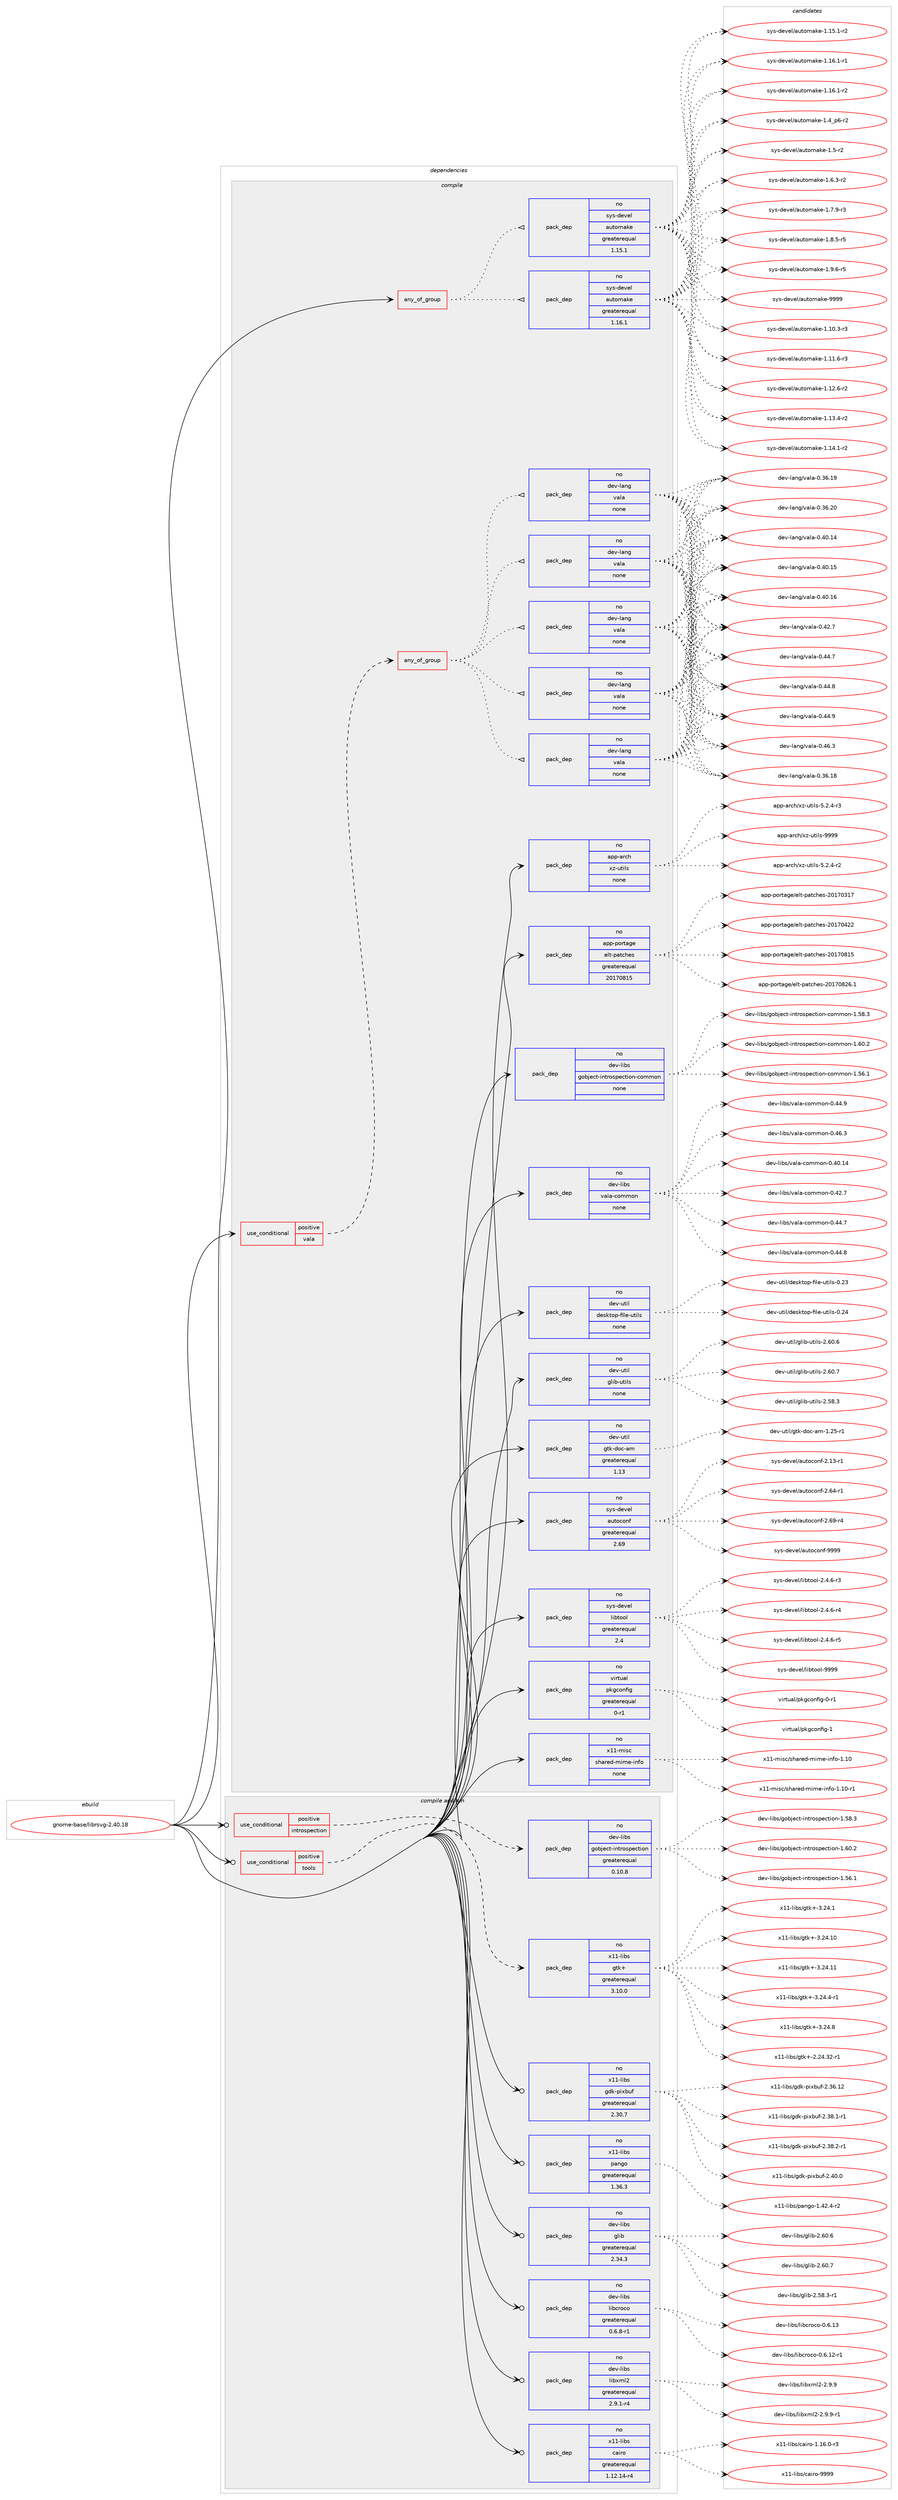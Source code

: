 digraph prolog {

# *************
# Graph options
# *************

newrank=true;
concentrate=true;
compound=true;
graph [rankdir=LR,fontname=Helvetica,fontsize=10,ranksep=1.5];#, ranksep=2.5, nodesep=0.2];
edge  [arrowhead=vee];
node  [fontname=Helvetica,fontsize=10];

# **********
# The ebuild
# **********

subgraph cluster_leftcol {
color=gray;
rank=same;
label=<<i>ebuild</i>>;
id [label="gnome-base/librsvg-2.40.18", color=red, width=4, href="../gnome-base/librsvg-2.40.18.svg"];
}

# ****************
# The dependencies
# ****************

subgraph cluster_midcol {
color=gray;
label=<<i>dependencies</i>>;
subgraph cluster_compile {
fillcolor="#eeeeee";
style=filled;
label=<<i>compile</i>>;
subgraph any12174 {
dependency746503 [label=<<TABLE BORDER="0" CELLBORDER="1" CELLSPACING="0" CELLPADDING="4"><TR><TD CELLPADDING="10">any_of_group</TD></TR></TABLE>>, shape=none, color=red];subgraph pack548233 {
dependency746504 [label=<<TABLE BORDER="0" CELLBORDER="1" CELLSPACING="0" CELLPADDING="4" WIDTH="220"><TR><TD ROWSPAN="6" CELLPADDING="30">pack_dep</TD></TR><TR><TD WIDTH="110">no</TD></TR><TR><TD>sys-devel</TD></TR><TR><TD>automake</TD></TR><TR><TD>greaterequal</TD></TR><TR><TD>1.16.1</TD></TR></TABLE>>, shape=none, color=blue];
}
dependency746503:e -> dependency746504:w [weight=20,style="dotted",arrowhead="oinv"];
subgraph pack548234 {
dependency746505 [label=<<TABLE BORDER="0" CELLBORDER="1" CELLSPACING="0" CELLPADDING="4" WIDTH="220"><TR><TD ROWSPAN="6" CELLPADDING="30">pack_dep</TD></TR><TR><TD WIDTH="110">no</TD></TR><TR><TD>sys-devel</TD></TR><TR><TD>automake</TD></TR><TR><TD>greaterequal</TD></TR><TR><TD>1.15.1</TD></TR></TABLE>>, shape=none, color=blue];
}
dependency746503:e -> dependency746505:w [weight=20,style="dotted",arrowhead="oinv"];
}
id:e -> dependency746503:w [weight=20,style="solid",arrowhead="vee"];
subgraph cond185702 {
dependency746506 [label=<<TABLE BORDER="0" CELLBORDER="1" CELLSPACING="0" CELLPADDING="4"><TR><TD ROWSPAN="3" CELLPADDING="10">use_conditional</TD></TR><TR><TD>positive</TD></TR><TR><TD>vala</TD></TR></TABLE>>, shape=none, color=red];
subgraph any12175 {
dependency746507 [label=<<TABLE BORDER="0" CELLBORDER="1" CELLSPACING="0" CELLPADDING="4"><TR><TD CELLPADDING="10">any_of_group</TD></TR></TABLE>>, shape=none, color=red];subgraph pack548235 {
dependency746508 [label=<<TABLE BORDER="0" CELLBORDER="1" CELLSPACING="0" CELLPADDING="4" WIDTH="220"><TR><TD ROWSPAN="6" CELLPADDING="30">pack_dep</TD></TR><TR><TD WIDTH="110">no</TD></TR><TR><TD>dev-lang</TD></TR><TR><TD>vala</TD></TR><TR><TD>none</TD></TR><TR><TD></TD></TR></TABLE>>, shape=none, color=blue];
}
dependency746507:e -> dependency746508:w [weight=20,style="dotted",arrowhead="oinv"];
subgraph pack548236 {
dependency746509 [label=<<TABLE BORDER="0" CELLBORDER="1" CELLSPACING="0" CELLPADDING="4" WIDTH="220"><TR><TD ROWSPAN="6" CELLPADDING="30">pack_dep</TD></TR><TR><TD WIDTH="110">no</TD></TR><TR><TD>dev-lang</TD></TR><TR><TD>vala</TD></TR><TR><TD>none</TD></TR><TR><TD></TD></TR></TABLE>>, shape=none, color=blue];
}
dependency746507:e -> dependency746509:w [weight=20,style="dotted",arrowhead="oinv"];
subgraph pack548237 {
dependency746510 [label=<<TABLE BORDER="0" CELLBORDER="1" CELLSPACING="0" CELLPADDING="4" WIDTH="220"><TR><TD ROWSPAN="6" CELLPADDING="30">pack_dep</TD></TR><TR><TD WIDTH="110">no</TD></TR><TR><TD>dev-lang</TD></TR><TR><TD>vala</TD></TR><TR><TD>none</TD></TR><TR><TD></TD></TR></TABLE>>, shape=none, color=blue];
}
dependency746507:e -> dependency746510:w [weight=20,style="dotted",arrowhead="oinv"];
subgraph pack548238 {
dependency746511 [label=<<TABLE BORDER="0" CELLBORDER="1" CELLSPACING="0" CELLPADDING="4" WIDTH="220"><TR><TD ROWSPAN="6" CELLPADDING="30">pack_dep</TD></TR><TR><TD WIDTH="110">no</TD></TR><TR><TD>dev-lang</TD></TR><TR><TD>vala</TD></TR><TR><TD>none</TD></TR><TR><TD></TD></TR></TABLE>>, shape=none, color=blue];
}
dependency746507:e -> dependency746511:w [weight=20,style="dotted",arrowhead="oinv"];
subgraph pack548239 {
dependency746512 [label=<<TABLE BORDER="0" CELLBORDER="1" CELLSPACING="0" CELLPADDING="4" WIDTH="220"><TR><TD ROWSPAN="6" CELLPADDING="30">pack_dep</TD></TR><TR><TD WIDTH="110">no</TD></TR><TR><TD>dev-lang</TD></TR><TR><TD>vala</TD></TR><TR><TD>none</TD></TR><TR><TD></TD></TR></TABLE>>, shape=none, color=blue];
}
dependency746507:e -> dependency746512:w [weight=20,style="dotted",arrowhead="oinv"];
}
dependency746506:e -> dependency746507:w [weight=20,style="dashed",arrowhead="vee"];
}
id:e -> dependency746506:w [weight=20,style="solid",arrowhead="vee"];
subgraph pack548240 {
dependency746513 [label=<<TABLE BORDER="0" CELLBORDER="1" CELLSPACING="0" CELLPADDING="4" WIDTH="220"><TR><TD ROWSPAN="6" CELLPADDING="30">pack_dep</TD></TR><TR><TD WIDTH="110">no</TD></TR><TR><TD>app-arch</TD></TR><TR><TD>xz-utils</TD></TR><TR><TD>none</TD></TR><TR><TD></TD></TR></TABLE>>, shape=none, color=blue];
}
id:e -> dependency746513:w [weight=20,style="solid",arrowhead="vee"];
subgraph pack548241 {
dependency746514 [label=<<TABLE BORDER="0" CELLBORDER="1" CELLSPACING="0" CELLPADDING="4" WIDTH="220"><TR><TD ROWSPAN="6" CELLPADDING="30">pack_dep</TD></TR><TR><TD WIDTH="110">no</TD></TR><TR><TD>app-portage</TD></TR><TR><TD>elt-patches</TD></TR><TR><TD>greaterequal</TD></TR><TR><TD>20170815</TD></TR></TABLE>>, shape=none, color=blue];
}
id:e -> dependency746514:w [weight=20,style="solid",arrowhead="vee"];
subgraph pack548242 {
dependency746515 [label=<<TABLE BORDER="0" CELLBORDER="1" CELLSPACING="0" CELLPADDING="4" WIDTH="220"><TR><TD ROWSPAN="6" CELLPADDING="30">pack_dep</TD></TR><TR><TD WIDTH="110">no</TD></TR><TR><TD>dev-libs</TD></TR><TR><TD>gobject-introspection-common</TD></TR><TR><TD>none</TD></TR><TR><TD></TD></TR></TABLE>>, shape=none, color=blue];
}
id:e -> dependency746515:w [weight=20,style="solid",arrowhead="vee"];
subgraph pack548243 {
dependency746516 [label=<<TABLE BORDER="0" CELLBORDER="1" CELLSPACING="0" CELLPADDING="4" WIDTH="220"><TR><TD ROWSPAN="6" CELLPADDING="30">pack_dep</TD></TR><TR><TD WIDTH="110">no</TD></TR><TR><TD>dev-libs</TD></TR><TR><TD>vala-common</TD></TR><TR><TD>none</TD></TR><TR><TD></TD></TR></TABLE>>, shape=none, color=blue];
}
id:e -> dependency746516:w [weight=20,style="solid",arrowhead="vee"];
subgraph pack548244 {
dependency746517 [label=<<TABLE BORDER="0" CELLBORDER="1" CELLSPACING="0" CELLPADDING="4" WIDTH="220"><TR><TD ROWSPAN="6" CELLPADDING="30">pack_dep</TD></TR><TR><TD WIDTH="110">no</TD></TR><TR><TD>dev-util</TD></TR><TR><TD>desktop-file-utils</TD></TR><TR><TD>none</TD></TR><TR><TD></TD></TR></TABLE>>, shape=none, color=blue];
}
id:e -> dependency746517:w [weight=20,style="solid",arrowhead="vee"];
subgraph pack548245 {
dependency746518 [label=<<TABLE BORDER="0" CELLBORDER="1" CELLSPACING="0" CELLPADDING="4" WIDTH="220"><TR><TD ROWSPAN="6" CELLPADDING="30">pack_dep</TD></TR><TR><TD WIDTH="110">no</TD></TR><TR><TD>dev-util</TD></TR><TR><TD>glib-utils</TD></TR><TR><TD>none</TD></TR><TR><TD></TD></TR></TABLE>>, shape=none, color=blue];
}
id:e -> dependency746518:w [weight=20,style="solid",arrowhead="vee"];
subgraph pack548246 {
dependency746519 [label=<<TABLE BORDER="0" CELLBORDER="1" CELLSPACING="0" CELLPADDING="4" WIDTH="220"><TR><TD ROWSPAN="6" CELLPADDING="30">pack_dep</TD></TR><TR><TD WIDTH="110">no</TD></TR><TR><TD>dev-util</TD></TR><TR><TD>gtk-doc-am</TD></TR><TR><TD>greaterequal</TD></TR><TR><TD>1.13</TD></TR></TABLE>>, shape=none, color=blue];
}
id:e -> dependency746519:w [weight=20,style="solid",arrowhead="vee"];
subgraph pack548247 {
dependency746520 [label=<<TABLE BORDER="0" CELLBORDER="1" CELLSPACING="0" CELLPADDING="4" WIDTH="220"><TR><TD ROWSPAN="6" CELLPADDING="30">pack_dep</TD></TR><TR><TD WIDTH="110">no</TD></TR><TR><TD>sys-devel</TD></TR><TR><TD>autoconf</TD></TR><TR><TD>greaterequal</TD></TR><TR><TD>2.69</TD></TR></TABLE>>, shape=none, color=blue];
}
id:e -> dependency746520:w [weight=20,style="solid",arrowhead="vee"];
subgraph pack548248 {
dependency746521 [label=<<TABLE BORDER="0" CELLBORDER="1" CELLSPACING="0" CELLPADDING="4" WIDTH="220"><TR><TD ROWSPAN="6" CELLPADDING="30">pack_dep</TD></TR><TR><TD WIDTH="110">no</TD></TR><TR><TD>sys-devel</TD></TR><TR><TD>libtool</TD></TR><TR><TD>greaterequal</TD></TR><TR><TD>2.4</TD></TR></TABLE>>, shape=none, color=blue];
}
id:e -> dependency746521:w [weight=20,style="solid",arrowhead="vee"];
subgraph pack548249 {
dependency746522 [label=<<TABLE BORDER="0" CELLBORDER="1" CELLSPACING="0" CELLPADDING="4" WIDTH="220"><TR><TD ROWSPAN="6" CELLPADDING="30">pack_dep</TD></TR><TR><TD WIDTH="110">no</TD></TR><TR><TD>virtual</TD></TR><TR><TD>pkgconfig</TD></TR><TR><TD>greaterequal</TD></TR><TR><TD>0-r1</TD></TR></TABLE>>, shape=none, color=blue];
}
id:e -> dependency746522:w [weight=20,style="solid",arrowhead="vee"];
subgraph pack548250 {
dependency746523 [label=<<TABLE BORDER="0" CELLBORDER="1" CELLSPACING="0" CELLPADDING="4" WIDTH="220"><TR><TD ROWSPAN="6" CELLPADDING="30">pack_dep</TD></TR><TR><TD WIDTH="110">no</TD></TR><TR><TD>x11-misc</TD></TR><TR><TD>shared-mime-info</TD></TR><TR><TD>none</TD></TR><TR><TD></TD></TR></TABLE>>, shape=none, color=blue];
}
id:e -> dependency746523:w [weight=20,style="solid",arrowhead="vee"];
}
subgraph cluster_compileandrun {
fillcolor="#eeeeee";
style=filled;
label=<<i>compile and run</i>>;
subgraph cond185703 {
dependency746524 [label=<<TABLE BORDER="0" CELLBORDER="1" CELLSPACING="0" CELLPADDING="4"><TR><TD ROWSPAN="3" CELLPADDING="10">use_conditional</TD></TR><TR><TD>positive</TD></TR><TR><TD>introspection</TD></TR></TABLE>>, shape=none, color=red];
subgraph pack548251 {
dependency746525 [label=<<TABLE BORDER="0" CELLBORDER="1" CELLSPACING="0" CELLPADDING="4" WIDTH="220"><TR><TD ROWSPAN="6" CELLPADDING="30">pack_dep</TD></TR><TR><TD WIDTH="110">no</TD></TR><TR><TD>dev-libs</TD></TR><TR><TD>gobject-introspection</TD></TR><TR><TD>greaterequal</TD></TR><TR><TD>0.10.8</TD></TR></TABLE>>, shape=none, color=blue];
}
dependency746524:e -> dependency746525:w [weight=20,style="dashed",arrowhead="vee"];
}
id:e -> dependency746524:w [weight=20,style="solid",arrowhead="odotvee"];
subgraph cond185704 {
dependency746526 [label=<<TABLE BORDER="0" CELLBORDER="1" CELLSPACING="0" CELLPADDING="4"><TR><TD ROWSPAN="3" CELLPADDING="10">use_conditional</TD></TR><TR><TD>positive</TD></TR><TR><TD>tools</TD></TR></TABLE>>, shape=none, color=red];
subgraph pack548252 {
dependency746527 [label=<<TABLE BORDER="0" CELLBORDER="1" CELLSPACING="0" CELLPADDING="4" WIDTH="220"><TR><TD ROWSPAN="6" CELLPADDING="30">pack_dep</TD></TR><TR><TD WIDTH="110">no</TD></TR><TR><TD>x11-libs</TD></TR><TR><TD>gtk+</TD></TR><TR><TD>greaterequal</TD></TR><TR><TD>3.10.0</TD></TR></TABLE>>, shape=none, color=blue];
}
dependency746526:e -> dependency746527:w [weight=20,style="dashed",arrowhead="vee"];
}
id:e -> dependency746526:w [weight=20,style="solid",arrowhead="odotvee"];
subgraph pack548253 {
dependency746528 [label=<<TABLE BORDER="0" CELLBORDER="1" CELLSPACING="0" CELLPADDING="4" WIDTH="220"><TR><TD ROWSPAN="6" CELLPADDING="30">pack_dep</TD></TR><TR><TD WIDTH="110">no</TD></TR><TR><TD>dev-libs</TD></TR><TR><TD>glib</TD></TR><TR><TD>greaterequal</TD></TR><TR><TD>2.34.3</TD></TR></TABLE>>, shape=none, color=blue];
}
id:e -> dependency746528:w [weight=20,style="solid",arrowhead="odotvee"];
subgraph pack548254 {
dependency746529 [label=<<TABLE BORDER="0" CELLBORDER="1" CELLSPACING="0" CELLPADDING="4" WIDTH="220"><TR><TD ROWSPAN="6" CELLPADDING="30">pack_dep</TD></TR><TR><TD WIDTH="110">no</TD></TR><TR><TD>dev-libs</TD></TR><TR><TD>libcroco</TD></TR><TR><TD>greaterequal</TD></TR><TR><TD>0.6.8-r1</TD></TR></TABLE>>, shape=none, color=blue];
}
id:e -> dependency746529:w [weight=20,style="solid",arrowhead="odotvee"];
subgraph pack548255 {
dependency746530 [label=<<TABLE BORDER="0" CELLBORDER="1" CELLSPACING="0" CELLPADDING="4" WIDTH="220"><TR><TD ROWSPAN="6" CELLPADDING="30">pack_dep</TD></TR><TR><TD WIDTH="110">no</TD></TR><TR><TD>dev-libs</TD></TR><TR><TD>libxml2</TD></TR><TR><TD>greaterequal</TD></TR><TR><TD>2.9.1-r4</TD></TR></TABLE>>, shape=none, color=blue];
}
id:e -> dependency746530:w [weight=20,style="solid",arrowhead="odotvee"];
subgraph pack548256 {
dependency746531 [label=<<TABLE BORDER="0" CELLBORDER="1" CELLSPACING="0" CELLPADDING="4" WIDTH="220"><TR><TD ROWSPAN="6" CELLPADDING="30">pack_dep</TD></TR><TR><TD WIDTH="110">no</TD></TR><TR><TD>x11-libs</TD></TR><TR><TD>cairo</TD></TR><TR><TD>greaterequal</TD></TR><TR><TD>1.12.14-r4</TD></TR></TABLE>>, shape=none, color=blue];
}
id:e -> dependency746531:w [weight=20,style="solid",arrowhead="odotvee"];
subgraph pack548257 {
dependency746532 [label=<<TABLE BORDER="0" CELLBORDER="1" CELLSPACING="0" CELLPADDING="4" WIDTH="220"><TR><TD ROWSPAN="6" CELLPADDING="30">pack_dep</TD></TR><TR><TD WIDTH="110">no</TD></TR><TR><TD>x11-libs</TD></TR><TR><TD>gdk-pixbuf</TD></TR><TR><TD>greaterequal</TD></TR><TR><TD>2.30.7</TD></TR></TABLE>>, shape=none, color=blue];
}
id:e -> dependency746532:w [weight=20,style="solid",arrowhead="odotvee"];
subgraph pack548258 {
dependency746533 [label=<<TABLE BORDER="0" CELLBORDER="1" CELLSPACING="0" CELLPADDING="4" WIDTH="220"><TR><TD ROWSPAN="6" CELLPADDING="30">pack_dep</TD></TR><TR><TD WIDTH="110">no</TD></TR><TR><TD>x11-libs</TD></TR><TR><TD>pango</TD></TR><TR><TD>greaterequal</TD></TR><TR><TD>1.36.3</TD></TR></TABLE>>, shape=none, color=blue];
}
id:e -> dependency746533:w [weight=20,style="solid",arrowhead="odotvee"];
}
subgraph cluster_run {
fillcolor="#eeeeee";
style=filled;
label=<<i>run</i>>;
}
}

# **************
# The candidates
# **************

subgraph cluster_choices {
rank=same;
color=gray;
label=<<i>candidates</i>>;

subgraph choice548233 {
color=black;
nodesep=1;
choice11512111545100101118101108479711711611110997107101454946494846514511451 [label="sys-devel/automake-1.10.3-r3", color=red, width=4,href="../sys-devel/automake-1.10.3-r3.svg"];
choice11512111545100101118101108479711711611110997107101454946494946544511451 [label="sys-devel/automake-1.11.6-r3", color=red, width=4,href="../sys-devel/automake-1.11.6-r3.svg"];
choice11512111545100101118101108479711711611110997107101454946495046544511450 [label="sys-devel/automake-1.12.6-r2", color=red, width=4,href="../sys-devel/automake-1.12.6-r2.svg"];
choice11512111545100101118101108479711711611110997107101454946495146524511450 [label="sys-devel/automake-1.13.4-r2", color=red, width=4,href="../sys-devel/automake-1.13.4-r2.svg"];
choice11512111545100101118101108479711711611110997107101454946495246494511450 [label="sys-devel/automake-1.14.1-r2", color=red, width=4,href="../sys-devel/automake-1.14.1-r2.svg"];
choice11512111545100101118101108479711711611110997107101454946495346494511450 [label="sys-devel/automake-1.15.1-r2", color=red, width=4,href="../sys-devel/automake-1.15.1-r2.svg"];
choice11512111545100101118101108479711711611110997107101454946495446494511449 [label="sys-devel/automake-1.16.1-r1", color=red, width=4,href="../sys-devel/automake-1.16.1-r1.svg"];
choice11512111545100101118101108479711711611110997107101454946495446494511450 [label="sys-devel/automake-1.16.1-r2", color=red, width=4,href="../sys-devel/automake-1.16.1-r2.svg"];
choice115121115451001011181011084797117116111109971071014549465295112544511450 [label="sys-devel/automake-1.4_p6-r2", color=red, width=4,href="../sys-devel/automake-1.4_p6-r2.svg"];
choice11512111545100101118101108479711711611110997107101454946534511450 [label="sys-devel/automake-1.5-r2", color=red, width=4,href="../sys-devel/automake-1.5-r2.svg"];
choice115121115451001011181011084797117116111109971071014549465446514511450 [label="sys-devel/automake-1.6.3-r2", color=red, width=4,href="../sys-devel/automake-1.6.3-r2.svg"];
choice115121115451001011181011084797117116111109971071014549465546574511451 [label="sys-devel/automake-1.7.9-r3", color=red, width=4,href="../sys-devel/automake-1.7.9-r3.svg"];
choice115121115451001011181011084797117116111109971071014549465646534511453 [label="sys-devel/automake-1.8.5-r5", color=red, width=4,href="../sys-devel/automake-1.8.5-r5.svg"];
choice115121115451001011181011084797117116111109971071014549465746544511453 [label="sys-devel/automake-1.9.6-r5", color=red, width=4,href="../sys-devel/automake-1.9.6-r5.svg"];
choice115121115451001011181011084797117116111109971071014557575757 [label="sys-devel/automake-9999", color=red, width=4,href="../sys-devel/automake-9999.svg"];
dependency746504:e -> choice11512111545100101118101108479711711611110997107101454946494846514511451:w [style=dotted,weight="100"];
dependency746504:e -> choice11512111545100101118101108479711711611110997107101454946494946544511451:w [style=dotted,weight="100"];
dependency746504:e -> choice11512111545100101118101108479711711611110997107101454946495046544511450:w [style=dotted,weight="100"];
dependency746504:e -> choice11512111545100101118101108479711711611110997107101454946495146524511450:w [style=dotted,weight="100"];
dependency746504:e -> choice11512111545100101118101108479711711611110997107101454946495246494511450:w [style=dotted,weight="100"];
dependency746504:e -> choice11512111545100101118101108479711711611110997107101454946495346494511450:w [style=dotted,weight="100"];
dependency746504:e -> choice11512111545100101118101108479711711611110997107101454946495446494511449:w [style=dotted,weight="100"];
dependency746504:e -> choice11512111545100101118101108479711711611110997107101454946495446494511450:w [style=dotted,weight="100"];
dependency746504:e -> choice115121115451001011181011084797117116111109971071014549465295112544511450:w [style=dotted,weight="100"];
dependency746504:e -> choice11512111545100101118101108479711711611110997107101454946534511450:w [style=dotted,weight="100"];
dependency746504:e -> choice115121115451001011181011084797117116111109971071014549465446514511450:w [style=dotted,weight="100"];
dependency746504:e -> choice115121115451001011181011084797117116111109971071014549465546574511451:w [style=dotted,weight="100"];
dependency746504:e -> choice115121115451001011181011084797117116111109971071014549465646534511453:w [style=dotted,weight="100"];
dependency746504:e -> choice115121115451001011181011084797117116111109971071014549465746544511453:w [style=dotted,weight="100"];
dependency746504:e -> choice115121115451001011181011084797117116111109971071014557575757:w [style=dotted,weight="100"];
}
subgraph choice548234 {
color=black;
nodesep=1;
choice11512111545100101118101108479711711611110997107101454946494846514511451 [label="sys-devel/automake-1.10.3-r3", color=red, width=4,href="../sys-devel/automake-1.10.3-r3.svg"];
choice11512111545100101118101108479711711611110997107101454946494946544511451 [label="sys-devel/automake-1.11.6-r3", color=red, width=4,href="../sys-devel/automake-1.11.6-r3.svg"];
choice11512111545100101118101108479711711611110997107101454946495046544511450 [label="sys-devel/automake-1.12.6-r2", color=red, width=4,href="../sys-devel/automake-1.12.6-r2.svg"];
choice11512111545100101118101108479711711611110997107101454946495146524511450 [label="sys-devel/automake-1.13.4-r2", color=red, width=4,href="../sys-devel/automake-1.13.4-r2.svg"];
choice11512111545100101118101108479711711611110997107101454946495246494511450 [label="sys-devel/automake-1.14.1-r2", color=red, width=4,href="../sys-devel/automake-1.14.1-r2.svg"];
choice11512111545100101118101108479711711611110997107101454946495346494511450 [label="sys-devel/automake-1.15.1-r2", color=red, width=4,href="../sys-devel/automake-1.15.1-r2.svg"];
choice11512111545100101118101108479711711611110997107101454946495446494511449 [label="sys-devel/automake-1.16.1-r1", color=red, width=4,href="../sys-devel/automake-1.16.1-r1.svg"];
choice11512111545100101118101108479711711611110997107101454946495446494511450 [label="sys-devel/automake-1.16.1-r2", color=red, width=4,href="../sys-devel/automake-1.16.1-r2.svg"];
choice115121115451001011181011084797117116111109971071014549465295112544511450 [label="sys-devel/automake-1.4_p6-r2", color=red, width=4,href="../sys-devel/automake-1.4_p6-r2.svg"];
choice11512111545100101118101108479711711611110997107101454946534511450 [label="sys-devel/automake-1.5-r2", color=red, width=4,href="../sys-devel/automake-1.5-r2.svg"];
choice115121115451001011181011084797117116111109971071014549465446514511450 [label="sys-devel/automake-1.6.3-r2", color=red, width=4,href="../sys-devel/automake-1.6.3-r2.svg"];
choice115121115451001011181011084797117116111109971071014549465546574511451 [label="sys-devel/automake-1.7.9-r3", color=red, width=4,href="../sys-devel/automake-1.7.9-r3.svg"];
choice115121115451001011181011084797117116111109971071014549465646534511453 [label="sys-devel/automake-1.8.5-r5", color=red, width=4,href="../sys-devel/automake-1.8.5-r5.svg"];
choice115121115451001011181011084797117116111109971071014549465746544511453 [label="sys-devel/automake-1.9.6-r5", color=red, width=4,href="../sys-devel/automake-1.9.6-r5.svg"];
choice115121115451001011181011084797117116111109971071014557575757 [label="sys-devel/automake-9999", color=red, width=4,href="../sys-devel/automake-9999.svg"];
dependency746505:e -> choice11512111545100101118101108479711711611110997107101454946494846514511451:w [style=dotted,weight="100"];
dependency746505:e -> choice11512111545100101118101108479711711611110997107101454946494946544511451:w [style=dotted,weight="100"];
dependency746505:e -> choice11512111545100101118101108479711711611110997107101454946495046544511450:w [style=dotted,weight="100"];
dependency746505:e -> choice11512111545100101118101108479711711611110997107101454946495146524511450:w [style=dotted,weight="100"];
dependency746505:e -> choice11512111545100101118101108479711711611110997107101454946495246494511450:w [style=dotted,weight="100"];
dependency746505:e -> choice11512111545100101118101108479711711611110997107101454946495346494511450:w [style=dotted,weight="100"];
dependency746505:e -> choice11512111545100101118101108479711711611110997107101454946495446494511449:w [style=dotted,weight="100"];
dependency746505:e -> choice11512111545100101118101108479711711611110997107101454946495446494511450:w [style=dotted,weight="100"];
dependency746505:e -> choice115121115451001011181011084797117116111109971071014549465295112544511450:w [style=dotted,weight="100"];
dependency746505:e -> choice11512111545100101118101108479711711611110997107101454946534511450:w [style=dotted,weight="100"];
dependency746505:e -> choice115121115451001011181011084797117116111109971071014549465446514511450:w [style=dotted,weight="100"];
dependency746505:e -> choice115121115451001011181011084797117116111109971071014549465546574511451:w [style=dotted,weight="100"];
dependency746505:e -> choice115121115451001011181011084797117116111109971071014549465646534511453:w [style=dotted,weight="100"];
dependency746505:e -> choice115121115451001011181011084797117116111109971071014549465746544511453:w [style=dotted,weight="100"];
dependency746505:e -> choice115121115451001011181011084797117116111109971071014557575757:w [style=dotted,weight="100"];
}
subgraph choice548235 {
color=black;
nodesep=1;
choice10010111845108971101034711897108974548465154464956 [label="dev-lang/vala-0.36.18", color=red, width=4,href="../dev-lang/vala-0.36.18.svg"];
choice10010111845108971101034711897108974548465154464957 [label="dev-lang/vala-0.36.19", color=red, width=4,href="../dev-lang/vala-0.36.19.svg"];
choice10010111845108971101034711897108974548465154465048 [label="dev-lang/vala-0.36.20", color=red, width=4,href="../dev-lang/vala-0.36.20.svg"];
choice10010111845108971101034711897108974548465248464952 [label="dev-lang/vala-0.40.14", color=red, width=4,href="../dev-lang/vala-0.40.14.svg"];
choice10010111845108971101034711897108974548465248464953 [label="dev-lang/vala-0.40.15", color=red, width=4,href="../dev-lang/vala-0.40.15.svg"];
choice10010111845108971101034711897108974548465248464954 [label="dev-lang/vala-0.40.16", color=red, width=4,href="../dev-lang/vala-0.40.16.svg"];
choice100101118451089711010347118971089745484652504655 [label="dev-lang/vala-0.42.7", color=red, width=4,href="../dev-lang/vala-0.42.7.svg"];
choice100101118451089711010347118971089745484652524655 [label="dev-lang/vala-0.44.7", color=red, width=4,href="../dev-lang/vala-0.44.7.svg"];
choice100101118451089711010347118971089745484652524656 [label="dev-lang/vala-0.44.8", color=red, width=4,href="../dev-lang/vala-0.44.8.svg"];
choice100101118451089711010347118971089745484652524657 [label="dev-lang/vala-0.44.9", color=red, width=4,href="../dev-lang/vala-0.44.9.svg"];
choice100101118451089711010347118971089745484652544651 [label="dev-lang/vala-0.46.3", color=red, width=4,href="../dev-lang/vala-0.46.3.svg"];
dependency746508:e -> choice10010111845108971101034711897108974548465154464956:w [style=dotted,weight="100"];
dependency746508:e -> choice10010111845108971101034711897108974548465154464957:w [style=dotted,weight="100"];
dependency746508:e -> choice10010111845108971101034711897108974548465154465048:w [style=dotted,weight="100"];
dependency746508:e -> choice10010111845108971101034711897108974548465248464952:w [style=dotted,weight="100"];
dependency746508:e -> choice10010111845108971101034711897108974548465248464953:w [style=dotted,weight="100"];
dependency746508:e -> choice10010111845108971101034711897108974548465248464954:w [style=dotted,weight="100"];
dependency746508:e -> choice100101118451089711010347118971089745484652504655:w [style=dotted,weight="100"];
dependency746508:e -> choice100101118451089711010347118971089745484652524655:w [style=dotted,weight="100"];
dependency746508:e -> choice100101118451089711010347118971089745484652524656:w [style=dotted,weight="100"];
dependency746508:e -> choice100101118451089711010347118971089745484652524657:w [style=dotted,weight="100"];
dependency746508:e -> choice100101118451089711010347118971089745484652544651:w [style=dotted,weight="100"];
}
subgraph choice548236 {
color=black;
nodesep=1;
choice10010111845108971101034711897108974548465154464956 [label="dev-lang/vala-0.36.18", color=red, width=4,href="../dev-lang/vala-0.36.18.svg"];
choice10010111845108971101034711897108974548465154464957 [label="dev-lang/vala-0.36.19", color=red, width=4,href="../dev-lang/vala-0.36.19.svg"];
choice10010111845108971101034711897108974548465154465048 [label="dev-lang/vala-0.36.20", color=red, width=4,href="../dev-lang/vala-0.36.20.svg"];
choice10010111845108971101034711897108974548465248464952 [label="dev-lang/vala-0.40.14", color=red, width=4,href="../dev-lang/vala-0.40.14.svg"];
choice10010111845108971101034711897108974548465248464953 [label="dev-lang/vala-0.40.15", color=red, width=4,href="../dev-lang/vala-0.40.15.svg"];
choice10010111845108971101034711897108974548465248464954 [label="dev-lang/vala-0.40.16", color=red, width=4,href="../dev-lang/vala-0.40.16.svg"];
choice100101118451089711010347118971089745484652504655 [label="dev-lang/vala-0.42.7", color=red, width=4,href="../dev-lang/vala-0.42.7.svg"];
choice100101118451089711010347118971089745484652524655 [label="dev-lang/vala-0.44.7", color=red, width=4,href="../dev-lang/vala-0.44.7.svg"];
choice100101118451089711010347118971089745484652524656 [label="dev-lang/vala-0.44.8", color=red, width=4,href="../dev-lang/vala-0.44.8.svg"];
choice100101118451089711010347118971089745484652524657 [label="dev-lang/vala-0.44.9", color=red, width=4,href="../dev-lang/vala-0.44.9.svg"];
choice100101118451089711010347118971089745484652544651 [label="dev-lang/vala-0.46.3", color=red, width=4,href="../dev-lang/vala-0.46.3.svg"];
dependency746509:e -> choice10010111845108971101034711897108974548465154464956:w [style=dotted,weight="100"];
dependency746509:e -> choice10010111845108971101034711897108974548465154464957:w [style=dotted,weight="100"];
dependency746509:e -> choice10010111845108971101034711897108974548465154465048:w [style=dotted,weight="100"];
dependency746509:e -> choice10010111845108971101034711897108974548465248464952:w [style=dotted,weight="100"];
dependency746509:e -> choice10010111845108971101034711897108974548465248464953:w [style=dotted,weight="100"];
dependency746509:e -> choice10010111845108971101034711897108974548465248464954:w [style=dotted,weight="100"];
dependency746509:e -> choice100101118451089711010347118971089745484652504655:w [style=dotted,weight="100"];
dependency746509:e -> choice100101118451089711010347118971089745484652524655:w [style=dotted,weight="100"];
dependency746509:e -> choice100101118451089711010347118971089745484652524656:w [style=dotted,weight="100"];
dependency746509:e -> choice100101118451089711010347118971089745484652524657:w [style=dotted,weight="100"];
dependency746509:e -> choice100101118451089711010347118971089745484652544651:w [style=dotted,weight="100"];
}
subgraph choice548237 {
color=black;
nodesep=1;
choice10010111845108971101034711897108974548465154464956 [label="dev-lang/vala-0.36.18", color=red, width=4,href="../dev-lang/vala-0.36.18.svg"];
choice10010111845108971101034711897108974548465154464957 [label="dev-lang/vala-0.36.19", color=red, width=4,href="../dev-lang/vala-0.36.19.svg"];
choice10010111845108971101034711897108974548465154465048 [label="dev-lang/vala-0.36.20", color=red, width=4,href="../dev-lang/vala-0.36.20.svg"];
choice10010111845108971101034711897108974548465248464952 [label="dev-lang/vala-0.40.14", color=red, width=4,href="../dev-lang/vala-0.40.14.svg"];
choice10010111845108971101034711897108974548465248464953 [label="dev-lang/vala-0.40.15", color=red, width=4,href="../dev-lang/vala-0.40.15.svg"];
choice10010111845108971101034711897108974548465248464954 [label="dev-lang/vala-0.40.16", color=red, width=4,href="../dev-lang/vala-0.40.16.svg"];
choice100101118451089711010347118971089745484652504655 [label="dev-lang/vala-0.42.7", color=red, width=4,href="../dev-lang/vala-0.42.7.svg"];
choice100101118451089711010347118971089745484652524655 [label="dev-lang/vala-0.44.7", color=red, width=4,href="../dev-lang/vala-0.44.7.svg"];
choice100101118451089711010347118971089745484652524656 [label="dev-lang/vala-0.44.8", color=red, width=4,href="../dev-lang/vala-0.44.8.svg"];
choice100101118451089711010347118971089745484652524657 [label="dev-lang/vala-0.44.9", color=red, width=4,href="../dev-lang/vala-0.44.9.svg"];
choice100101118451089711010347118971089745484652544651 [label="dev-lang/vala-0.46.3", color=red, width=4,href="../dev-lang/vala-0.46.3.svg"];
dependency746510:e -> choice10010111845108971101034711897108974548465154464956:w [style=dotted,weight="100"];
dependency746510:e -> choice10010111845108971101034711897108974548465154464957:w [style=dotted,weight="100"];
dependency746510:e -> choice10010111845108971101034711897108974548465154465048:w [style=dotted,weight="100"];
dependency746510:e -> choice10010111845108971101034711897108974548465248464952:w [style=dotted,weight="100"];
dependency746510:e -> choice10010111845108971101034711897108974548465248464953:w [style=dotted,weight="100"];
dependency746510:e -> choice10010111845108971101034711897108974548465248464954:w [style=dotted,weight="100"];
dependency746510:e -> choice100101118451089711010347118971089745484652504655:w [style=dotted,weight="100"];
dependency746510:e -> choice100101118451089711010347118971089745484652524655:w [style=dotted,weight="100"];
dependency746510:e -> choice100101118451089711010347118971089745484652524656:w [style=dotted,weight="100"];
dependency746510:e -> choice100101118451089711010347118971089745484652524657:w [style=dotted,weight="100"];
dependency746510:e -> choice100101118451089711010347118971089745484652544651:w [style=dotted,weight="100"];
}
subgraph choice548238 {
color=black;
nodesep=1;
choice10010111845108971101034711897108974548465154464956 [label="dev-lang/vala-0.36.18", color=red, width=4,href="../dev-lang/vala-0.36.18.svg"];
choice10010111845108971101034711897108974548465154464957 [label="dev-lang/vala-0.36.19", color=red, width=4,href="../dev-lang/vala-0.36.19.svg"];
choice10010111845108971101034711897108974548465154465048 [label="dev-lang/vala-0.36.20", color=red, width=4,href="../dev-lang/vala-0.36.20.svg"];
choice10010111845108971101034711897108974548465248464952 [label="dev-lang/vala-0.40.14", color=red, width=4,href="../dev-lang/vala-0.40.14.svg"];
choice10010111845108971101034711897108974548465248464953 [label="dev-lang/vala-0.40.15", color=red, width=4,href="../dev-lang/vala-0.40.15.svg"];
choice10010111845108971101034711897108974548465248464954 [label="dev-lang/vala-0.40.16", color=red, width=4,href="../dev-lang/vala-0.40.16.svg"];
choice100101118451089711010347118971089745484652504655 [label="dev-lang/vala-0.42.7", color=red, width=4,href="../dev-lang/vala-0.42.7.svg"];
choice100101118451089711010347118971089745484652524655 [label="dev-lang/vala-0.44.7", color=red, width=4,href="../dev-lang/vala-0.44.7.svg"];
choice100101118451089711010347118971089745484652524656 [label="dev-lang/vala-0.44.8", color=red, width=4,href="../dev-lang/vala-0.44.8.svg"];
choice100101118451089711010347118971089745484652524657 [label="dev-lang/vala-0.44.9", color=red, width=4,href="../dev-lang/vala-0.44.9.svg"];
choice100101118451089711010347118971089745484652544651 [label="dev-lang/vala-0.46.3", color=red, width=4,href="../dev-lang/vala-0.46.3.svg"];
dependency746511:e -> choice10010111845108971101034711897108974548465154464956:w [style=dotted,weight="100"];
dependency746511:e -> choice10010111845108971101034711897108974548465154464957:w [style=dotted,weight="100"];
dependency746511:e -> choice10010111845108971101034711897108974548465154465048:w [style=dotted,weight="100"];
dependency746511:e -> choice10010111845108971101034711897108974548465248464952:w [style=dotted,weight="100"];
dependency746511:e -> choice10010111845108971101034711897108974548465248464953:w [style=dotted,weight="100"];
dependency746511:e -> choice10010111845108971101034711897108974548465248464954:w [style=dotted,weight="100"];
dependency746511:e -> choice100101118451089711010347118971089745484652504655:w [style=dotted,weight="100"];
dependency746511:e -> choice100101118451089711010347118971089745484652524655:w [style=dotted,weight="100"];
dependency746511:e -> choice100101118451089711010347118971089745484652524656:w [style=dotted,weight="100"];
dependency746511:e -> choice100101118451089711010347118971089745484652524657:w [style=dotted,weight="100"];
dependency746511:e -> choice100101118451089711010347118971089745484652544651:w [style=dotted,weight="100"];
}
subgraph choice548239 {
color=black;
nodesep=1;
choice10010111845108971101034711897108974548465154464956 [label="dev-lang/vala-0.36.18", color=red, width=4,href="../dev-lang/vala-0.36.18.svg"];
choice10010111845108971101034711897108974548465154464957 [label="dev-lang/vala-0.36.19", color=red, width=4,href="../dev-lang/vala-0.36.19.svg"];
choice10010111845108971101034711897108974548465154465048 [label="dev-lang/vala-0.36.20", color=red, width=4,href="../dev-lang/vala-0.36.20.svg"];
choice10010111845108971101034711897108974548465248464952 [label="dev-lang/vala-0.40.14", color=red, width=4,href="../dev-lang/vala-0.40.14.svg"];
choice10010111845108971101034711897108974548465248464953 [label="dev-lang/vala-0.40.15", color=red, width=4,href="../dev-lang/vala-0.40.15.svg"];
choice10010111845108971101034711897108974548465248464954 [label="dev-lang/vala-0.40.16", color=red, width=4,href="../dev-lang/vala-0.40.16.svg"];
choice100101118451089711010347118971089745484652504655 [label="dev-lang/vala-0.42.7", color=red, width=4,href="../dev-lang/vala-0.42.7.svg"];
choice100101118451089711010347118971089745484652524655 [label="dev-lang/vala-0.44.7", color=red, width=4,href="../dev-lang/vala-0.44.7.svg"];
choice100101118451089711010347118971089745484652524656 [label="dev-lang/vala-0.44.8", color=red, width=4,href="../dev-lang/vala-0.44.8.svg"];
choice100101118451089711010347118971089745484652524657 [label="dev-lang/vala-0.44.9", color=red, width=4,href="../dev-lang/vala-0.44.9.svg"];
choice100101118451089711010347118971089745484652544651 [label="dev-lang/vala-0.46.3", color=red, width=4,href="../dev-lang/vala-0.46.3.svg"];
dependency746512:e -> choice10010111845108971101034711897108974548465154464956:w [style=dotted,weight="100"];
dependency746512:e -> choice10010111845108971101034711897108974548465154464957:w [style=dotted,weight="100"];
dependency746512:e -> choice10010111845108971101034711897108974548465154465048:w [style=dotted,weight="100"];
dependency746512:e -> choice10010111845108971101034711897108974548465248464952:w [style=dotted,weight="100"];
dependency746512:e -> choice10010111845108971101034711897108974548465248464953:w [style=dotted,weight="100"];
dependency746512:e -> choice10010111845108971101034711897108974548465248464954:w [style=dotted,weight="100"];
dependency746512:e -> choice100101118451089711010347118971089745484652504655:w [style=dotted,weight="100"];
dependency746512:e -> choice100101118451089711010347118971089745484652524655:w [style=dotted,weight="100"];
dependency746512:e -> choice100101118451089711010347118971089745484652524656:w [style=dotted,weight="100"];
dependency746512:e -> choice100101118451089711010347118971089745484652524657:w [style=dotted,weight="100"];
dependency746512:e -> choice100101118451089711010347118971089745484652544651:w [style=dotted,weight="100"];
}
subgraph choice548240 {
color=black;
nodesep=1;
choice9711211245971149910447120122451171161051081154553465046524511450 [label="app-arch/xz-utils-5.2.4-r2", color=red, width=4,href="../app-arch/xz-utils-5.2.4-r2.svg"];
choice9711211245971149910447120122451171161051081154553465046524511451 [label="app-arch/xz-utils-5.2.4-r3", color=red, width=4,href="../app-arch/xz-utils-5.2.4-r3.svg"];
choice9711211245971149910447120122451171161051081154557575757 [label="app-arch/xz-utils-9999", color=red, width=4,href="../app-arch/xz-utils-9999.svg"];
dependency746513:e -> choice9711211245971149910447120122451171161051081154553465046524511450:w [style=dotted,weight="100"];
dependency746513:e -> choice9711211245971149910447120122451171161051081154553465046524511451:w [style=dotted,weight="100"];
dependency746513:e -> choice9711211245971149910447120122451171161051081154557575757:w [style=dotted,weight="100"];
}
subgraph choice548241 {
color=black;
nodesep=1;
choice97112112451121111141169710310147101108116451129711699104101115455048495548514955 [label="app-portage/elt-patches-20170317", color=red, width=4,href="../app-portage/elt-patches-20170317.svg"];
choice97112112451121111141169710310147101108116451129711699104101115455048495548525050 [label="app-portage/elt-patches-20170422", color=red, width=4,href="../app-portage/elt-patches-20170422.svg"];
choice97112112451121111141169710310147101108116451129711699104101115455048495548564953 [label="app-portage/elt-patches-20170815", color=red, width=4,href="../app-portage/elt-patches-20170815.svg"];
choice971121124511211111411697103101471011081164511297116991041011154550484955485650544649 [label="app-portage/elt-patches-20170826.1", color=red, width=4,href="../app-portage/elt-patches-20170826.1.svg"];
dependency746514:e -> choice97112112451121111141169710310147101108116451129711699104101115455048495548514955:w [style=dotted,weight="100"];
dependency746514:e -> choice97112112451121111141169710310147101108116451129711699104101115455048495548525050:w [style=dotted,weight="100"];
dependency746514:e -> choice97112112451121111141169710310147101108116451129711699104101115455048495548564953:w [style=dotted,weight="100"];
dependency746514:e -> choice971121124511211111411697103101471011081164511297116991041011154550484955485650544649:w [style=dotted,weight="100"];
}
subgraph choice548242 {
color=black;
nodesep=1;
choice10010111845108105981154710311198106101991164510511011611411111511210199116105111110459911110910911111045494653544649 [label="dev-libs/gobject-introspection-common-1.56.1", color=red, width=4,href="../dev-libs/gobject-introspection-common-1.56.1.svg"];
choice10010111845108105981154710311198106101991164510511011611411111511210199116105111110459911110910911111045494653564651 [label="dev-libs/gobject-introspection-common-1.58.3", color=red, width=4,href="../dev-libs/gobject-introspection-common-1.58.3.svg"];
choice10010111845108105981154710311198106101991164510511011611411111511210199116105111110459911110910911111045494654484650 [label="dev-libs/gobject-introspection-common-1.60.2", color=red, width=4,href="../dev-libs/gobject-introspection-common-1.60.2.svg"];
dependency746515:e -> choice10010111845108105981154710311198106101991164510511011611411111511210199116105111110459911110910911111045494653544649:w [style=dotted,weight="100"];
dependency746515:e -> choice10010111845108105981154710311198106101991164510511011611411111511210199116105111110459911110910911111045494653564651:w [style=dotted,weight="100"];
dependency746515:e -> choice10010111845108105981154710311198106101991164510511011611411111511210199116105111110459911110910911111045494654484650:w [style=dotted,weight="100"];
}
subgraph choice548243 {
color=black;
nodesep=1;
choice100101118451081059811547118971089745991111091091111104548465248464952 [label="dev-libs/vala-common-0.40.14", color=red, width=4,href="../dev-libs/vala-common-0.40.14.svg"];
choice1001011184510810598115471189710897459911110910911111045484652504655 [label="dev-libs/vala-common-0.42.7", color=red, width=4,href="../dev-libs/vala-common-0.42.7.svg"];
choice1001011184510810598115471189710897459911110910911111045484652524655 [label="dev-libs/vala-common-0.44.7", color=red, width=4,href="../dev-libs/vala-common-0.44.7.svg"];
choice1001011184510810598115471189710897459911110910911111045484652524656 [label="dev-libs/vala-common-0.44.8", color=red, width=4,href="../dev-libs/vala-common-0.44.8.svg"];
choice1001011184510810598115471189710897459911110910911111045484652524657 [label="dev-libs/vala-common-0.44.9", color=red, width=4,href="../dev-libs/vala-common-0.44.9.svg"];
choice1001011184510810598115471189710897459911110910911111045484652544651 [label="dev-libs/vala-common-0.46.3", color=red, width=4,href="../dev-libs/vala-common-0.46.3.svg"];
dependency746516:e -> choice100101118451081059811547118971089745991111091091111104548465248464952:w [style=dotted,weight="100"];
dependency746516:e -> choice1001011184510810598115471189710897459911110910911111045484652504655:w [style=dotted,weight="100"];
dependency746516:e -> choice1001011184510810598115471189710897459911110910911111045484652524655:w [style=dotted,weight="100"];
dependency746516:e -> choice1001011184510810598115471189710897459911110910911111045484652524656:w [style=dotted,weight="100"];
dependency746516:e -> choice1001011184510810598115471189710897459911110910911111045484652524657:w [style=dotted,weight="100"];
dependency746516:e -> choice1001011184510810598115471189710897459911110910911111045484652544651:w [style=dotted,weight="100"];
}
subgraph choice548244 {
color=black;
nodesep=1;
choice100101118451171161051084710010111510711611111245102105108101451171161051081154548465051 [label="dev-util/desktop-file-utils-0.23", color=red, width=4,href="../dev-util/desktop-file-utils-0.23.svg"];
choice100101118451171161051084710010111510711611111245102105108101451171161051081154548465052 [label="dev-util/desktop-file-utils-0.24", color=red, width=4,href="../dev-util/desktop-file-utils-0.24.svg"];
dependency746517:e -> choice100101118451171161051084710010111510711611111245102105108101451171161051081154548465051:w [style=dotted,weight="100"];
dependency746517:e -> choice100101118451171161051084710010111510711611111245102105108101451171161051081154548465052:w [style=dotted,weight="100"];
}
subgraph choice548245 {
color=black;
nodesep=1;
choice1001011184511711610510847103108105984511711610510811545504653564651 [label="dev-util/glib-utils-2.58.3", color=red, width=4,href="../dev-util/glib-utils-2.58.3.svg"];
choice1001011184511711610510847103108105984511711610510811545504654484654 [label="dev-util/glib-utils-2.60.6", color=red, width=4,href="../dev-util/glib-utils-2.60.6.svg"];
choice1001011184511711610510847103108105984511711610510811545504654484655 [label="dev-util/glib-utils-2.60.7", color=red, width=4,href="../dev-util/glib-utils-2.60.7.svg"];
dependency746518:e -> choice1001011184511711610510847103108105984511711610510811545504653564651:w [style=dotted,weight="100"];
dependency746518:e -> choice1001011184511711610510847103108105984511711610510811545504654484654:w [style=dotted,weight="100"];
dependency746518:e -> choice1001011184511711610510847103108105984511711610510811545504654484655:w [style=dotted,weight="100"];
}
subgraph choice548246 {
color=black;
nodesep=1;
choice10010111845117116105108471031161074510011199459710945494650534511449 [label="dev-util/gtk-doc-am-1.25-r1", color=red, width=4,href="../dev-util/gtk-doc-am-1.25-r1.svg"];
dependency746519:e -> choice10010111845117116105108471031161074510011199459710945494650534511449:w [style=dotted,weight="100"];
}
subgraph choice548247 {
color=black;
nodesep=1;
choice1151211154510010111810110847971171161119911111010245504649514511449 [label="sys-devel/autoconf-2.13-r1", color=red, width=4,href="../sys-devel/autoconf-2.13-r1.svg"];
choice1151211154510010111810110847971171161119911111010245504654524511449 [label="sys-devel/autoconf-2.64-r1", color=red, width=4,href="../sys-devel/autoconf-2.64-r1.svg"];
choice1151211154510010111810110847971171161119911111010245504654574511452 [label="sys-devel/autoconf-2.69-r4", color=red, width=4,href="../sys-devel/autoconf-2.69-r4.svg"];
choice115121115451001011181011084797117116111991111101024557575757 [label="sys-devel/autoconf-9999", color=red, width=4,href="../sys-devel/autoconf-9999.svg"];
dependency746520:e -> choice1151211154510010111810110847971171161119911111010245504649514511449:w [style=dotted,weight="100"];
dependency746520:e -> choice1151211154510010111810110847971171161119911111010245504654524511449:w [style=dotted,weight="100"];
dependency746520:e -> choice1151211154510010111810110847971171161119911111010245504654574511452:w [style=dotted,weight="100"];
dependency746520:e -> choice115121115451001011181011084797117116111991111101024557575757:w [style=dotted,weight="100"];
}
subgraph choice548248 {
color=black;
nodesep=1;
choice1151211154510010111810110847108105981161111111084550465246544511451 [label="sys-devel/libtool-2.4.6-r3", color=red, width=4,href="../sys-devel/libtool-2.4.6-r3.svg"];
choice1151211154510010111810110847108105981161111111084550465246544511452 [label="sys-devel/libtool-2.4.6-r4", color=red, width=4,href="../sys-devel/libtool-2.4.6-r4.svg"];
choice1151211154510010111810110847108105981161111111084550465246544511453 [label="sys-devel/libtool-2.4.6-r5", color=red, width=4,href="../sys-devel/libtool-2.4.6-r5.svg"];
choice1151211154510010111810110847108105981161111111084557575757 [label="sys-devel/libtool-9999", color=red, width=4,href="../sys-devel/libtool-9999.svg"];
dependency746521:e -> choice1151211154510010111810110847108105981161111111084550465246544511451:w [style=dotted,weight="100"];
dependency746521:e -> choice1151211154510010111810110847108105981161111111084550465246544511452:w [style=dotted,weight="100"];
dependency746521:e -> choice1151211154510010111810110847108105981161111111084550465246544511453:w [style=dotted,weight="100"];
dependency746521:e -> choice1151211154510010111810110847108105981161111111084557575757:w [style=dotted,weight="100"];
}
subgraph choice548249 {
color=black;
nodesep=1;
choice11810511411611797108471121071039911111010210510345484511449 [label="virtual/pkgconfig-0-r1", color=red, width=4,href="../virtual/pkgconfig-0-r1.svg"];
choice1181051141161179710847112107103991111101021051034549 [label="virtual/pkgconfig-1", color=red, width=4,href="../virtual/pkgconfig-1.svg"];
dependency746522:e -> choice11810511411611797108471121071039911111010210510345484511449:w [style=dotted,weight="100"];
dependency746522:e -> choice1181051141161179710847112107103991111101021051034549:w [style=dotted,weight="100"];
}
subgraph choice548250 {
color=black;
nodesep=1;
choice12049494510910511599471151049711410110045109105109101451051101021114549464948 [label="x11-misc/shared-mime-info-1.10", color=red, width=4,href="../x11-misc/shared-mime-info-1.10.svg"];
choice120494945109105115994711510497114101100451091051091014510511010211145494649484511449 [label="x11-misc/shared-mime-info-1.10-r1", color=red, width=4,href="../x11-misc/shared-mime-info-1.10-r1.svg"];
dependency746523:e -> choice12049494510910511599471151049711410110045109105109101451051101021114549464948:w [style=dotted,weight="100"];
dependency746523:e -> choice120494945109105115994711510497114101100451091051091014510511010211145494649484511449:w [style=dotted,weight="100"];
}
subgraph choice548251 {
color=black;
nodesep=1;
choice1001011184510810598115471031119810610199116451051101161141111151121019911610511111045494653544649 [label="dev-libs/gobject-introspection-1.56.1", color=red, width=4,href="../dev-libs/gobject-introspection-1.56.1.svg"];
choice1001011184510810598115471031119810610199116451051101161141111151121019911610511111045494653564651 [label="dev-libs/gobject-introspection-1.58.3", color=red, width=4,href="../dev-libs/gobject-introspection-1.58.3.svg"];
choice1001011184510810598115471031119810610199116451051101161141111151121019911610511111045494654484650 [label="dev-libs/gobject-introspection-1.60.2", color=red, width=4,href="../dev-libs/gobject-introspection-1.60.2.svg"];
dependency746525:e -> choice1001011184510810598115471031119810610199116451051101161141111151121019911610511111045494653544649:w [style=dotted,weight="100"];
dependency746525:e -> choice1001011184510810598115471031119810610199116451051101161141111151121019911610511111045494653564651:w [style=dotted,weight="100"];
dependency746525:e -> choice1001011184510810598115471031119810610199116451051101161141111151121019911610511111045494654484650:w [style=dotted,weight="100"];
}
subgraph choice548252 {
color=black;
nodesep=1;
choice12049494510810598115471031161074345504650524651504511449 [label="x11-libs/gtk+-2.24.32-r1", color=red, width=4,href="../x11-libs/gtk+-2.24.32-r1.svg"];
choice12049494510810598115471031161074345514650524649 [label="x11-libs/gtk+-3.24.1", color=red, width=4,href="../x11-libs/gtk+-3.24.1.svg"];
choice1204949451081059811547103116107434551465052464948 [label="x11-libs/gtk+-3.24.10", color=red, width=4,href="../x11-libs/gtk+-3.24.10.svg"];
choice1204949451081059811547103116107434551465052464949 [label="x11-libs/gtk+-3.24.11", color=red, width=4,href="../x11-libs/gtk+-3.24.11.svg"];
choice120494945108105981154710311610743455146505246524511449 [label="x11-libs/gtk+-3.24.4-r1", color=red, width=4,href="../x11-libs/gtk+-3.24.4-r1.svg"];
choice12049494510810598115471031161074345514650524656 [label="x11-libs/gtk+-3.24.8", color=red, width=4,href="../x11-libs/gtk+-3.24.8.svg"];
dependency746527:e -> choice12049494510810598115471031161074345504650524651504511449:w [style=dotted,weight="100"];
dependency746527:e -> choice12049494510810598115471031161074345514650524649:w [style=dotted,weight="100"];
dependency746527:e -> choice1204949451081059811547103116107434551465052464948:w [style=dotted,weight="100"];
dependency746527:e -> choice1204949451081059811547103116107434551465052464949:w [style=dotted,weight="100"];
dependency746527:e -> choice120494945108105981154710311610743455146505246524511449:w [style=dotted,weight="100"];
dependency746527:e -> choice12049494510810598115471031161074345514650524656:w [style=dotted,weight="100"];
}
subgraph choice548253 {
color=black;
nodesep=1;
choice10010111845108105981154710310810598455046535646514511449 [label="dev-libs/glib-2.58.3-r1", color=red, width=4,href="../dev-libs/glib-2.58.3-r1.svg"];
choice1001011184510810598115471031081059845504654484654 [label="dev-libs/glib-2.60.6", color=red, width=4,href="../dev-libs/glib-2.60.6.svg"];
choice1001011184510810598115471031081059845504654484655 [label="dev-libs/glib-2.60.7", color=red, width=4,href="../dev-libs/glib-2.60.7.svg"];
dependency746528:e -> choice10010111845108105981154710310810598455046535646514511449:w [style=dotted,weight="100"];
dependency746528:e -> choice1001011184510810598115471031081059845504654484654:w [style=dotted,weight="100"];
dependency746528:e -> choice1001011184510810598115471031081059845504654484655:w [style=dotted,weight="100"];
}
subgraph choice548254 {
color=black;
nodesep=1;
choice100101118451081059811547108105989911411199111454846544649504511449 [label="dev-libs/libcroco-0.6.12-r1", color=red, width=4,href="../dev-libs/libcroco-0.6.12-r1.svg"];
choice10010111845108105981154710810598991141119911145484654464951 [label="dev-libs/libcroco-0.6.13", color=red, width=4,href="../dev-libs/libcroco-0.6.13.svg"];
dependency746529:e -> choice100101118451081059811547108105989911411199111454846544649504511449:w [style=dotted,weight="100"];
dependency746529:e -> choice10010111845108105981154710810598991141119911145484654464951:w [style=dotted,weight="100"];
}
subgraph choice548255 {
color=black;
nodesep=1;
choice1001011184510810598115471081059812010910850455046574657 [label="dev-libs/libxml2-2.9.9", color=red, width=4,href="../dev-libs/libxml2-2.9.9.svg"];
choice10010111845108105981154710810598120109108504550465746574511449 [label="dev-libs/libxml2-2.9.9-r1", color=red, width=4,href="../dev-libs/libxml2-2.9.9-r1.svg"];
dependency746530:e -> choice1001011184510810598115471081059812010910850455046574657:w [style=dotted,weight="100"];
dependency746530:e -> choice10010111845108105981154710810598120109108504550465746574511449:w [style=dotted,weight="100"];
}
subgraph choice548256 {
color=black;
nodesep=1;
choice12049494510810598115479997105114111454946495446484511451 [label="x11-libs/cairo-1.16.0-r3", color=red, width=4,href="../x11-libs/cairo-1.16.0-r3.svg"];
choice120494945108105981154799971051141114557575757 [label="x11-libs/cairo-9999", color=red, width=4,href="../x11-libs/cairo-9999.svg"];
dependency746531:e -> choice12049494510810598115479997105114111454946495446484511451:w [style=dotted,weight="100"];
dependency746531:e -> choice120494945108105981154799971051141114557575757:w [style=dotted,weight="100"];
}
subgraph choice548257 {
color=black;
nodesep=1;
choice120494945108105981154710310010745112105120981171024550465154464950 [label="x11-libs/gdk-pixbuf-2.36.12", color=red, width=4,href="../x11-libs/gdk-pixbuf-2.36.12.svg"];
choice12049494510810598115471031001074511210512098117102455046515646494511449 [label="x11-libs/gdk-pixbuf-2.38.1-r1", color=red, width=4,href="../x11-libs/gdk-pixbuf-2.38.1-r1.svg"];
choice12049494510810598115471031001074511210512098117102455046515646504511449 [label="x11-libs/gdk-pixbuf-2.38.2-r1", color=red, width=4,href="../x11-libs/gdk-pixbuf-2.38.2-r1.svg"];
choice1204949451081059811547103100107451121051209811710245504652484648 [label="x11-libs/gdk-pixbuf-2.40.0", color=red, width=4,href="../x11-libs/gdk-pixbuf-2.40.0.svg"];
dependency746532:e -> choice120494945108105981154710310010745112105120981171024550465154464950:w [style=dotted,weight="100"];
dependency746532:e -> choice12049494510810598115471031001074511210512098117102455046515646494511449:w [style=dotted,weight="100"];
dependency746532:e -> choice12049494510810598115471031001074511210512098117102455046515646504511449:w [style=dotted,weight="100"];
dependency746532:e -> choice1204949451081059811547103100107451121051209811710245504652484648:w [style=dotted,weight="100"];
}
subgraph choice548258 {
color=black;
nodesep=1;
choice120494945108105981154711297110103111454946525046524511450 [label="x11-libs/pango-1.42.4-r2", color=red, width=4,href="../x11-libs/pango-1.42.4-r2.svg"];
dependency746533:e -> choice120494945108105981154711297110103111454946525046524511450:w [style=dotted,weight="100"];
}
}

}
